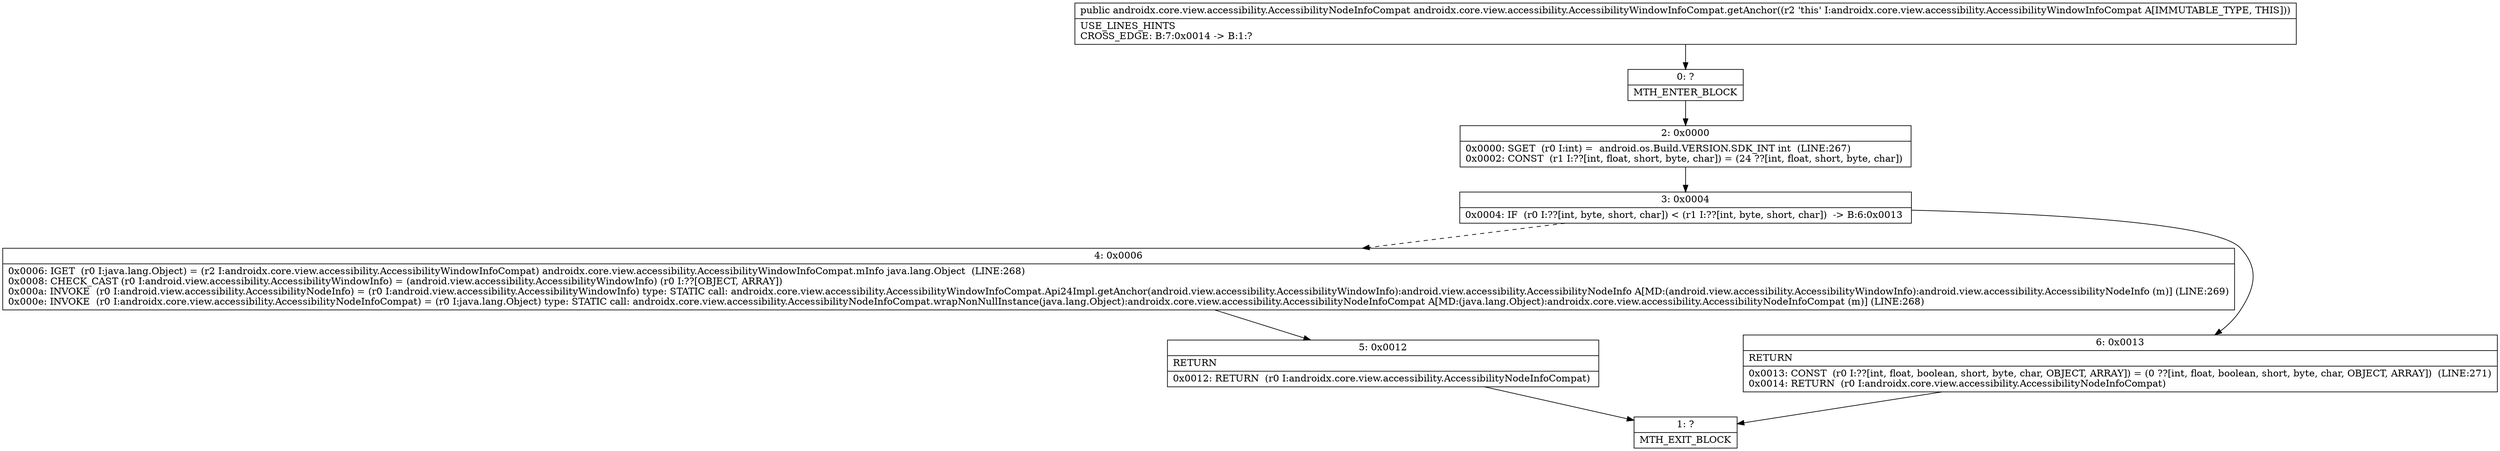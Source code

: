 digraph "CFG forandroidx.core.view.accessibility.AccessibilityWindowInfoCompat.getAnchor()Landroidx\/core\/view\/accessibility\/AccessibilityNodeInfoCompat;" {
Node_0 [shape=record,label="{0\:\ ?|MTH_ENTER_BLOCK\l}"];
Node_2 [shape=record,label="{2\:\ 0x0000|0x0000: SGET  (r0 I:int) =  android.os.Build.VERSION.SDK_INT int  (LINE:267)\l0x0002: CONST  (r1 I:??[int, float, short, byte, char]) = (24 ??[int, float, short, byte, char]) \l}"];
Node_3 [shape=record,label="{3\:\ 0x0004|0x0004: IF  (r0 I:??[int, byte, short, char]) \< (r1 I:??[int, byte, short, char])  \-\> B:6:0x0013 \l}"];
Node_4 [shape=record,label="{4\:\ 0x0006|0x0006: IGET  (r0 I:java.lang.Object) = (r2 I:androidx.core.view.accessibility.AccessibilityWindowInfoCompat) androidx.core.view.accessibility.AccessibilityWindowInfoCompat.mInfo java.lang.Object  (LINE:268)\l0x0008: CHECK_CAST (r0 I:android.view.accessibility.AccessibilityWindowInfo) = (android.view.accessibility.AccessibilityWindowInfo) (r0 I:??[OBJECT, ARRAY]) \l0x000a: INVOKE  (r0 I:android.view.accessibility.AccessibilityNodeInfo) = (r0 I:android.view.accessibility.AccessibilityWindowInfo) type: STATIC call: androidx.core.view.accessibility.AccessibilityWindowInfoCompat.Api24Impl.getAnchor(android.view.accessibility.AccessibilityWindowInfo):android.view.accessibility.AccessibilityNodeInfo A[MD:(android.view.accessibility.AccessibilityWindowInfo):android.view.accessibility.AccessibilityNodeInfo (m)] (LINE:269)\l0x000e: INVOKE  (r0 I:androidx.core.view.accessibility.AccessibilityNodeInfoCompat) = (r0 I:java.lang.Object) type: STATIC call: androidx.core.view.accessibility.AccessibilityNodeInfoCompat.wrapNonNullInstance(java.lang.Object):androidx.core.view.accessibility.AccessibilityNodeInfoCompat A[MD:(java.lang.Object):androidx.core.view.accessibility.AccessibilityNodeInfoCompat (m)] (LINE:268)\l}"];
Node_5 [shape=record,label="{5\:\ 0x0012|RETURN\l|0x0012: RETURN  (r0 I:androidx.core.view.accessibility.AccessibilityNodeInfoCompat) \l}"];
Node_1 [shape=record,label="{1\:\ ?|MTH_EXIT_BLOCK\l}"];
Node_6 [shape=record,label="{6\:\ 0x0013|RETURN\l|0x0013: CONST  (r0 I:??[int, float, boolean, short, byte, char, OBJECT, ARRAY]) = (0 ??[int, float, boolean, short, byte, char, OBJECT, ARRAY])  (LINE:271)\l0x0014: RETURN  (r0 I:androidx.core.view.accessibility.AccessibilityNodeInfoCompat) \l}"];
MethodNode[shape=record,label="{public androidx.core.view.accessibility.AccessibilityNodeInfoCompat androidx.core.view.accessibility.AccessibilityWindowInfoCompat.getAnchor((r2 'this' I:androidx.core.view.accessibility.AccessibilityWindowInfoCompat A[IMMUTABLE_TYPE, THIS]))  | USE_LINES_HINTS\lCROSS_EDGE: B:7:0x0014 \-\> B:1:?\l}"];
MethodNode -> Node_0;Node_0 -> Node_2;
Node_2 -> Node_3;
Node_3 -> Node_4[style=dashed];
Node_3 -> Node_6;
Node_4 -> Node_5;
Node_5 -> Node_1;
Node_6 -> Node_1;
}

